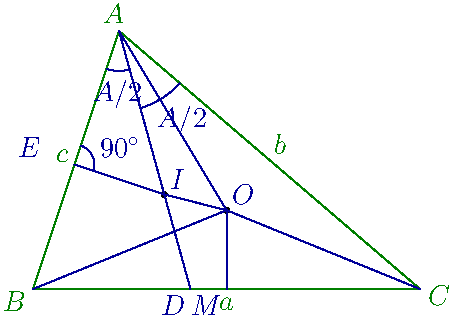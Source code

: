 settings.outformat = "png";
defaultpen(fontsize(14pt));
import geometry;

size(8cm);

pair a = (0,3);
pair b = (-1,0);
pair c = (3.5,0);
triangle t = triangle(a,b,c);
show(t, 0.5*green);
pair cc = circumcenter(t);
pair i = incenter(t);
dot(cc);
dot(i);
draw(cc -- a, 0.6*blue);
draw(cc -- b, 0.6*blue);
draw(cc -- c, 0.6*blue);
draw(cc -- i, 0.6*blue);
line l = perpendicular(cc, line(b, c));
draw(cc -- intersectionpoint(l, line(b,c)), 0.6*blue);
line m = line(a, i);
draw(a -- intersectionpoint(m, line(b,c)), 0.6*blue);
line n = perpendicular(i, line(b, a));
draw(i -- intersectionpoint(n, line(b,a)), 0.6*blue);
markangle("$A/2$", radius=20, b,a,i, 0.6*blue);
markangle("$A/2$", radius=40, i,a,c, 0.6*blue);
label("$O$", cc, align=NE, 0.6*blue);
label("$I$", i, align=NE, 0.6*blue);
markangle("$90^\circ$", radius=10, i,intersectionpoint(n, line(b,a)),a, 0.6*blue);
label("$M$", intersectionpoint(l, line(b,c)), align=SW, 0.6*blue);
label("$D$", intersectionpoint(m, line(b,c)), align=SW, 0.6*blue);
label("$E$", intersectionpoint(n, line(b,a)) + (-0.3, 0.2), align=W, 0.6*blue);
